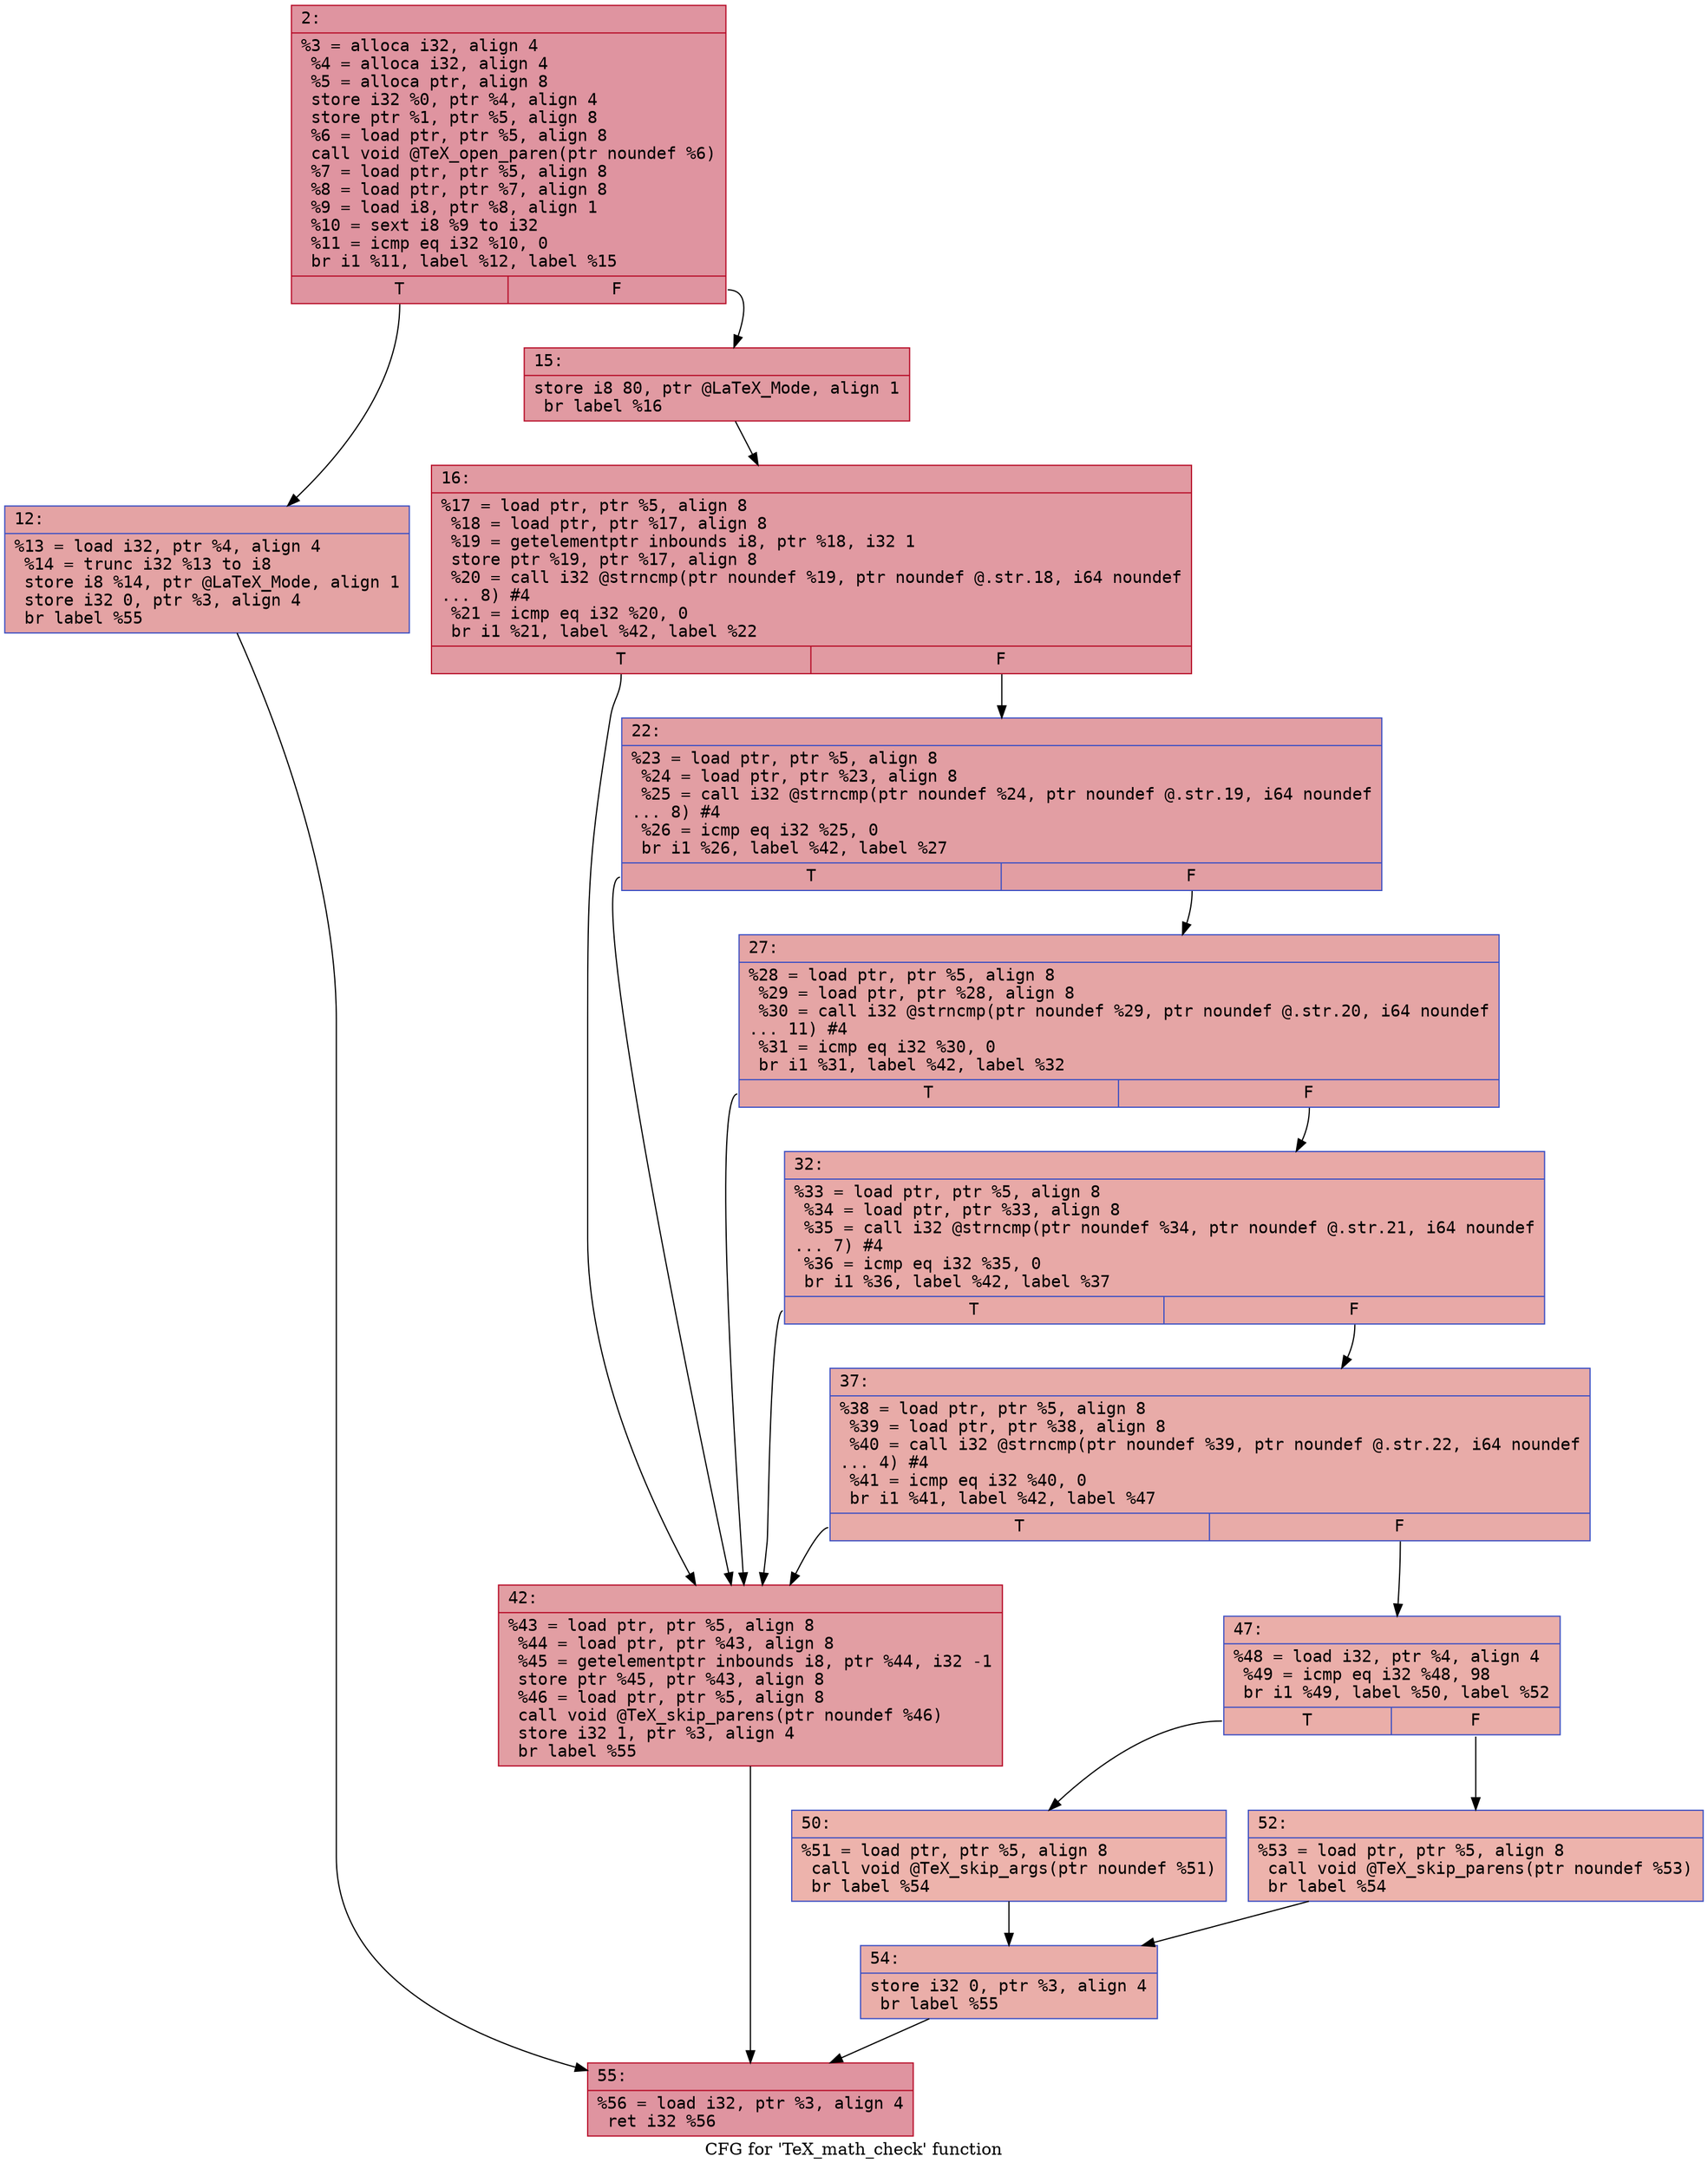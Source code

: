 digraph "CFG for 'TeX_math_check' function" {
	label="CFG for 'TeX_math_check' function";

	Node0x60000199b430 [shape=record,color="#b70d28ff", style=filled, fillcolor="#b70d2870" fontname="Courier",label="{2:\l|  %3 = alloca i32, align 4\l  %4 = alloca i32, align 4\l  %5 = alloca ptr, align 8\l  store i32 %0, ptr %4, align 4\l  store ptr %1, ptr %5, align 8\l  %6 = load ptr, ptr %5, align 8\l  call void @TeX_open_paren(ptr noundef %6)\l  %7 = load ptr, ptr %5, align 8\l  %8 = load ptr, ptr %7, align 8\l  %9 = load i8, ptr %8, align 1\l  %10 = sext i8 %9 to i32\l  %11 = icmp eq i32 %10, 0\l  br i1 %11, label %12, label %15\l|{<s0>T|<s1>F}}"];
	Node0x60000199b430:s0 -> Node0x60000199b520[tooltip="2 -> 12\nProbability 37.50%" ];
	Node0x60000199b430:s1 -> Node0x60000199b570[tooltip="2 -> 15\nProbability 62.50%" ];
	Node0x60000199b520 [shape=record,color="#3d50c3ff", style=filled, fillcolor="#c32e3170" fontname="Courier",label="{12:\l|  %13 = load i32, ptr %4, align 4\l  %14 = trunc i32 %13 to i8\l  store i8 %14, ptr @LaTeX_Mode, align 1\l  store i32 0, ptr %3, align 4\l  br label %55\l}"];
	Node0x60000199b520 -> Node0x60000199b8e0[tooltip="12 -> 55\nProbability 100.00%" ];
	Node0x60000199b570 [shape=record,color="#b70d28ff", style=filled, fillcolor="#bb1b2c70" fontname="Courier",label="{15:\l|  store i8 80, ptr @LaTeX_Mode, align 1\l  br label %16\l}"];
	Node0x60000199b570 -> Node0x60000199b5c0[tooltip="15 -> 16\nProbability 100.00%" ];
	Node0x60000199b5c0 [shape=record,color="#b70d28ff", style=filled, fillcolor="#bb1b2c70" fontname="Courier",label="{16:\l|  %17 = load ptr, ptr %5, align 8\l  %18 = load ptr, ptr %17, align 8\l  %19 = getelementptr inbounds i8, ptr %18, i32 1\l  store ptr %19, ptr %17, align 8\l  %20 = call i32 @strncmp(ptr noundef %19, ptr noundef @.str.18, i64 noundef\l... 8) #4\l  %21 = icmp eq i32 %20, 0\l  br i1 %21, label %42, label %22\l|{<s0>T|<s1>F}}"];
	Node0x60000199b5c0:s0 -> Node0x60000199b750[tooltip="16 -> 42\nProbability 37.50%" ];
	Node0x60000199b5c0:s1 -> Node0x60000199b610[tooltip="16 -> 22\nProbability 62.50%" ];
	Node0x60000199b610 [shape=record,color="#3d50c3ff", style=filled, fillcolor="#be242e70" fontname="Courier",label="{22:\l|  %23 = load ptr, ptr %5, align 8\l  %24 = load ptr, ptr %23, align 8\l  %25 = call i32 @strncmp(ptr noundef %24, ptr noundef @.str.19, i64 noundef\l... 8) #4\l  %26 = icmp eq i32 %25, 0\l  br i1 %26, label %42, label %27\l|{<s0>T|<s1>F}}"];
	Node0x60000199b610:s0 -> Node0x60000199b750[tooltip="22 -> 42\nProbability 37.50%" ];
	Node0x60000199b610:s1 -> Node0x60000199b660[tooltip="22 -> 27\nProbability 62.50%" ];
	Node0x60000199b660 [shape=record,color="#3d50c3ff", style=filled, fillcolor="#c5333470" fontname="Courier",label="{27:\l|  %28 = load ptr, ptr %5, align 8\l  %29 = load ptr, ptr %28, align 8\l  %30 = call i32 @strncmp(ptr noundef %29, ptr noundef @.str.20, i64 noundef\l... 11) #4\l  %31 = icmp eq i32 %30, 0\l  br i1 %31, label %42, label %32\l|{<s0>T|<s1>F}}"];
	Node0x60000199b660:s0 -> Node0x60000199b750[tooltip="27 -> 42\nProbability 37.50%" ];
	Node0x60000199b660:s1 -> Node0x60000199b6b0[tooltip="27 -> 32\nProbability 62.50%" ];
	Node0x60000199b6b0 [shape=record,color="#3d50c3ff", style=filled, fillcolor="#ca3b3770" fontname="Courier",label="{32:\l|  %33 = load ptr, ptr %5, align 8\l  %34 = load ptr, ptr %33, align 8\l  %35 = call i32 @strncmp(ptr noundef %34, ptr noundef @.str.21, i64 noundef\l... 7) #4\l  %36 = icmp eq i32 %35, 0\l  br i1 %36, label %42, label %37\l|{<s0>T|<s1>F}}"];
	Node0x60000199b6b0:s0 -> Node0x60000199b750[tooltip="32 -> 42\nProbability 37.50%" ];
	Node0x60000199b6b0:s1 -> Node0x60000199b700[tooltip="32 -> 37\nProbability 62.50%" ];
	Node0x60000199b700 [shape=record,color="#3d50c3ff", style=filled, fillcolor="#cc403a70" fontname="Courier",label="{37:\l|  %38 = load ptr, ptr %5, align 8\l  %39 = load ptr, ptr %38, align 8\l  %40 = call i32 @strncmp(ptr noundef %39, ptr noundef @.str.22, i64 noundef\l... 4) #4\l  %41 = icmp eq i32 %40, 0\l  br i1 %41, label %42, label %47\l|{<s0>T|<s1>F}}"];
	Node0x60000199b700:s0 -> Node0x60000199b750[tooltip="37 -> 42\nProbability 37.50%" ];
	Node0x60000199b700:s1 -> Node0x60000199b7a0[tooltip="37 -> 47\nProbability 62.50%" ];
	Node0x60000199b750 [shape=record,color="#b70d28ff", style=filled, fillcolor="#be242e70" fontname="Courier",label="{42:\l|  %43 = load ptr, ptr %5, align 8\l  %44 = load ptr, ptr %43, align 8\l  %45 = getelementptr inbounds i8, ptr %44, i32 -1\l  store ptr %45, ptr %43, align 8\l  %46 = load ptr, ptr %5, align 8\l  call void @TeX_skip_parens(ptr noundef %46)\l  store i32 1, ptr %3, align 4\l  br label %55\l}"];
	Node0x60000199b750 -> Node0x60000199b8e0[tooltip="42 -> 55\nProbability 100.00%" ];
	Node0x60000199b7a0 [shape=record,color="#3d50c3ff", style=filled, fillcolor="#d0473d70" fontname="Courier",label="{47:\l|  %48 = load i32, ptr %4, align 4\l  %49 = icmp eq i32 %48, 98\l  br i1 %49, label %50, label %52\l|{<s0>T|<s1>F}}"];
	Node0x60000199b7a0:s0 -> Node0x60000199b7f0[tooltip="47 -> 50\nProbability 50.00%" ];
	Node0x60000199b7a0:s1 -> Node0x60000199b840[tooltip="47 -> 52\nProbability 50.00%" ];
	Node0x60000199b7f0 [shape=record,color="#3d50c3ff", style=filled, fillcolor="#d6524470" fontname="Courier",label="{50:\l|  %51 = load ptr, ptr %5, align 8\l  call void @TeX_skip_args(ptr noundef %51)\l  br label %54\l}"];
	Node0x60000199b7f0 -> Node0x60000199b890[tooltip="50 -> 54\nProbability 100.00%" ];
	Node0x60000199b840 [shape=record,color="#3d50c3ff", style=filled, fillcolor="#d6524470" fontname="Courier",label="{52:\l|  %53 = load ptr, ptr %5, align 8\l  call void @TeX_skip_parens(ptr noundef %53)\l  br label %54\l}"];
	Node0x60000199b840 -> Node0x60000199b890[tooltip="52 -> 54\nProbability 100.00%" ];
	Node0x60000199b890 [shape=record,color="#3d50c3ff", style=filled, fillcolor="#d0473d70" fontname="Courier",label="{54:\l|  store i32 0, ptr %3, align 4\l  br label %55\l}"];
	Node0x60000199b890 -> Node0x60000199b8e0[tooltip="54 -> 55\nProbability 100.00%" ];
	Node0x60000199b8e0 [shape=record,color="#b70d28ff", style=filled, fillcolor="#b70d2870" fontname="Courier",label="{55:\l|  %56 = load i32, ptr %3, align 4\l  ret i32 %56\l}"];
}
